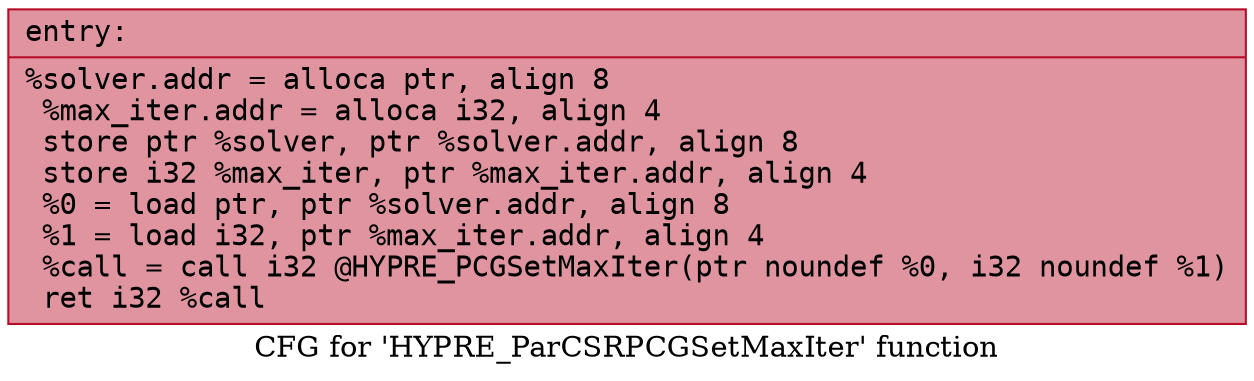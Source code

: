 digraph "CFG for 'HYPRE_ParCSRPCGSetMaxIter' function" {
	label="CFG for 'HYPRE_ParCSRPCGSetMaxIter' function";

	Node0x55f91b636280 [shape=record,color="#b70d28ff", style=filled, fillcolor="#b70d2870" fontname="Courier",label="{entry:\l|  %solver.addr = alloca ptr, align 8\l  %max_iter.addr = alloca i32, align 4\l  store ptr %solver, ptr %solver.addr, align 8\l  store i32 %max_iter, ptr %max_iter.addr, align 4\l  %0 = load ptr, ptr %solver.addr, align 8\l  %1 = load i32, ptr %max_iter.addr, align 4\l  %call = call i32 @HYPRE_PCGSetMaxIter(ptr noundef %0, i32 noundef %1)\l  ret i32 %call\l}"];
}
